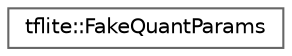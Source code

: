 digraph "Graphical Class Hierarchy"
{
 // LATEX_PDF_SIZE
  bgcolor="transparent";
  edge [fontname=Helvetica,fontsize=10,labelfontname=Helvetica,labelfontsize=10];
  node [fontname=Helvetica,fontsize=10,shape=box,height=0.2,width=0.4];
  rankdir="LR";
  Node0 [id="Node000000",label="tflite::FakeQuantParams",height=0.2,width=0.4,color="grey40", fillcolor="white", style="filled",URL="$structtflite_1_1_fake_quant_params.html",tooltip=" "];
}

